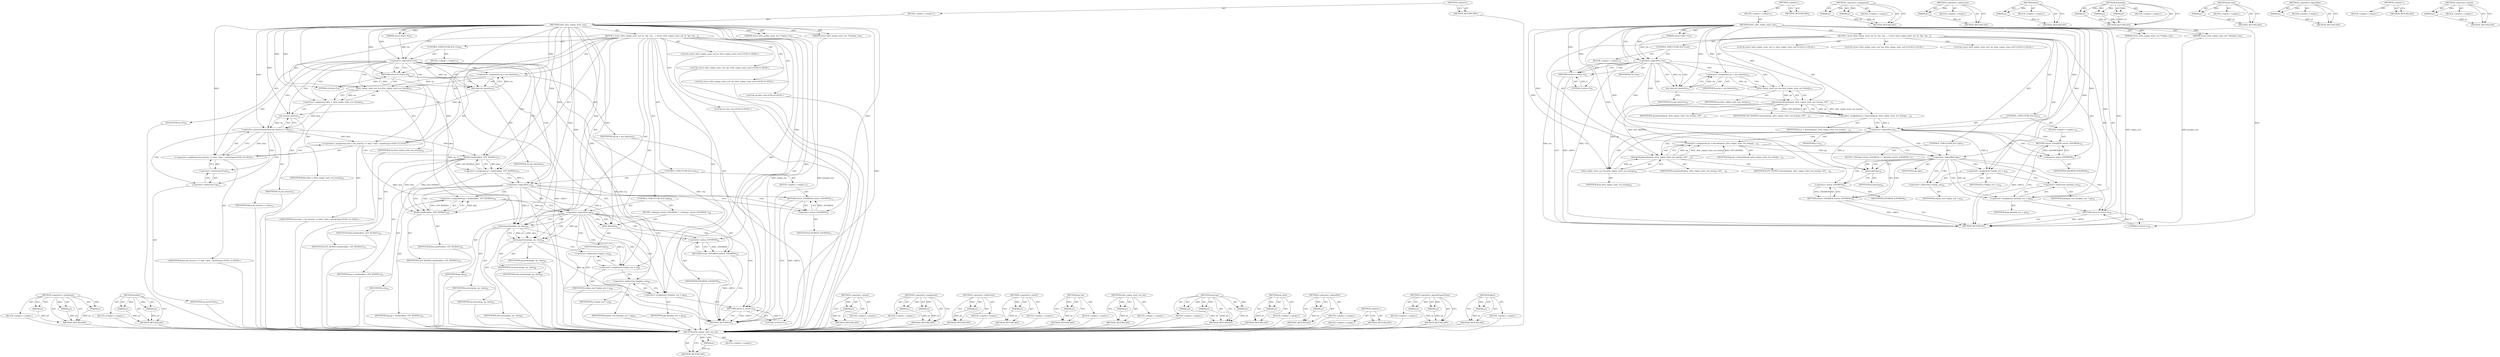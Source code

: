 digraph "kfree" {
vulnerable_108 [label=<(METHOD,xfrm_replay_state_esn_len)>];
vulnerable_109 [label=<(PARAM,p1)>];
vulnerable_110 [label=<(BLOCK,&lt;empty&gt;,&lt;empty&gt;)>];
vulnerable_111 [label=<(METHOD_RETURN,ANY)>];
vulnerable_6 [label=<(METHOD,&lt;global&gt;)<SUB>1</SUB>>];
vulnerable_7 [label=<(BLOCK,&lt;empty&gt;,&lt;empty&gt;)<SUB>1</SUB>>];
vulnerable_8 [label=<(METHOD,xfrm_alloc_replay_state_esn)<SUB>1</SUB>>];
vulnerable_9 [label=<(PARAM,struct xfrm_replay_state_esn **replay_esn)<SUB>1</SUB>>];
vulnerable_10 [label=<(PARAM,struct xfrm_replay_state_esn **preplay_esn)<SUB>2</SUB>>];
vulnerable_11 [label=<(PARAM,struct nlattr *rta)<SUB>3</SUB>>];
vulnerable_12 [label=<(BLOCK,{
 	struct xfrm_replay_state_esn *p, *pp, *up;
...,{
 	struct xfrm_replay_state_esn *p, *pp, *up;
...)<SUB>4</SUB>>];
vulnerable_13 [label="<(LOCAL,struct xfrm_replay_state_esn* p: xfrm_replay_state_esn*)<SUB>5</SUB>>"];
vulnerable_14 [label="<(LOCAL,struct xfrm_replay_state_esn* pp: xfrm_replay_state_esn*)<SUB>5</SUB>>"];
vulnerable_15 [label="<(LOCAL,struct xfrm_replay_state_esn* up: xfrm_replay_state_esn*)<SUB>5</SUB>>"];
vulnerable_16 [label=<(CONTROL_STRUCTURE,IF,if (!rta))<SUB>7</SUB>>];
vulnerable_17 [label=<(&lt;operator&gt;.logicalNot,!rta)<SUB>7</SUB>>];
vulnerable_18 [label=<(IDENTIFIER,rta,!rta)<SUB>7</SUB>>];
vulnerable_19 [label=<(BLOCK,&lt;empty&gt;,&lt;empty&gt;)<SUB>8</SUB>>];
vulnerable_20 [label=<(RETURN,return 0;,return 0;)<SUB>8</SUB>>];
vulnerable_21 [label=<(LITERAL,0,return 0;)<SUB>8</SUB>>];
vulnerable_22 [label=<(&lt;operator&gt;.assignment,up = nla_data(rta))<SUB>10</SUB>>];
vulnerable_23 [label=<(IDENTIFIER,up,up = nla_data(rta))<SUB>10</SUB>>];
vulnerable_24 [label=<(nla_data,nla_data(rta))<SUB>10</SUB>>];
vulnerable_25 [label=<(IDENTIFIER,rta,nla_data(rta))<SUB>10</SUB>>];
vulnerable_26 [label=<(&lt;operator&gt;.assignment,p = kmemdup(up, xfrm_replay_state_esn_len(up), ...)<SUB>12</SUB>>];
vulnerable_27 [label=<(IDENTIFIER,p,p = kmemdup(up, xfrm_replay_state_esn_len(up), ...)<SUB>12</SUB>>];
vulnerable_28 [label=<(kmemdup,kmemdup(up, xfrm_replay_state_esn_len(up), GFP_...)<SUB>12</SUB>>];
vulnerable_29 [label=<(IDENTIFIER,up,kmemdup(up, xfrm_replay_state_esn_len(up), GFP_...)<SUB>12</SUB>>];
vulnerable_30 [label=<(xfrm_replay_state_esn_len,xfrm_replay_state_esn_len(up))<SUB>12</SUB>>];
vulnerable_31 [label=<(IDENTIFIER,up,xfrm_replay_state_esn_len(up))<SUB>12</SUB>>];
vulnerable_32 [label=<(IDENTIFIER,GFP_KERNEL,kmemdup(up, xfrm_replay_state_esn_len(up), GFP_...)<SUB>12</SUB>>];
vulnerable_33 [label=<(CONTROL_STRUCTURE,IF,if (!p))<SUB>13</SUB>>];
vulnerable_34 [label=<(&lt;operator&gt;.logicalNot,!p)<SUB>13</SUB>>];
vulnerable_35 [label=<(IDENTIFIER,p,!p)<SUB>13</SUB>>];
vulnerable_36 [label=<(BLOCK,&lt;empty&gt;,&lt;empty&gt;)<SUB>14</SUB>>];
vulnerable_37 [label=<(RETURN,return -ENOMEM;,return -ENOMEM;)<SUB>14</SUB>>];
vulnerable_38 [label=<(&lt;operator&gt;.minus,-ENOMEM)<SUB>14</SUB>>];
vulnerable_39 [label=<(IDENTIFIER,ENOMEM,-ENOMEM)<SUB>14</SUB>>];
vulnerable_40 [label=<(&lt;operator&gt;.assignment,pp = kmemdup(up, xfrm_replay_state_esn_len(up),...)<SUB>16</SUB>>];
vulnerable_41 [label=<(IDENTIFIER,pp,pp = kmemdup(up, xfrm_replay_state_esn_len(up),...)<SUB>16</SUB>>];
vulnerable_42 [label=<(kmemdup,kmemdup(up, xfrm_replay_state_esn_len(up), GFP_...)<SUB>16</SUB>>];
vulnerable_43 [label=<(IDENTIFIER,up,kmemdup(up, xfrm_replay_state_esn_len(up), GFP_...)<SUB>16</SUB>>];
vulnerable_44 [label=<(xfrm_replay_state_esn_len,xfrm_replay_state_esn_len(up))<SUB>16</SUB>>];
vulnerable_45 [label=<(IDENTIFIER,up,xfrm_replay_state_esn_len(up))<SUB>16</SUB>>];
vulnerable_46 [label=<(IDENTIFIER,GFP_KERNEL,kmemdup(up, xfrm_replay_state_esn_len(up), GFP_...)<SUB>16</SUB>>];
vulnerable_47 [label=<(CONTROL_STRUCTURE,IF,if (!pp))<SUB>17</SUB>>];
vulnerable_48 [label=<(&lt;operator&gt;.logicalNot,!pp)<SUB>17</SUB>>];
vulnerable_49 [label=<(IDENTIFIER,pp,!pp)<SUB>17</SUB>>];
vulnerable_50 [label=<(BLOCK,{
 		kfree(p);
 		return -ENOMEM;
 	},{
 		kfree(p);
 		return -ENOMEM;
 	})<SUB>17</SUB>>];
vulnerable_51 [label=<(kfree,kfree(p))<SUB>18</SUB>>];
vulnerable_52 [label=<(IDENTIFIER,p,kfree(p))<SUB>18</SUB>>];
vulnerable_53 [label=<(RETURN,return -ENOMEM;,return -ENOMEM;)<SUB>19</SUB>>];
vulnerable_54 [label=<(&lt;operator&gt;.minus,-ENOMEM)<SUB>19</SUB>>];
vulnerable_55 [label=<(IDENTIFIER,ENOMEM,-ENOMEM)<SUB>19</SUB>>];
vulnerable_56 [label=<(&lt;operator&gt;.assignment,*replay_esn = p)<SUB>22</SUB>>];
vulnerable_57 [label=<(&lt;operator&gt;.indirection,*replay_esn)<SUB>22</SUB>>];
vulnerable_58 [label=<(IDENTIFIER,replay_esn,*replay_esn = p)<SUB>22</SUB>>];
vulnerable_59 [label=<(IDENTIFIER,p,*replay_esn = p)<SUB>22</SUB>>];
vulnerable_60 [label=<(&lt;operator&gt;.assignment,*preplay_esn = pp)<SUB>23</SUB>>];
vulnerable_61 [label=<(&lt;operator&gt;.indirection,*preplay_esn)<SUB>23</SUB>>];
vulnerable_62 [label=<(IDENTIFIER,preplay_esn,*preplay_esn = pp)<SUB>23</SUB>>];
vulnerable_63 [label=<(IDENTIFIER,pp,*preplay_esn = pp)<SUB>23</SUB>>];
vulnerable_64 [label=<(RETURN,return 0;,return 0;)<SUB>25</SUB>>];
vulnerable_65 [label=<(LITERAL,0,return 0;)<SUB>25</SUB>>];
vulnerable_66 [label=<(METHOD_RETURN,int)<SUB>1</SUB>>];
vulnerable_68 [label=<(METHOD_RETURN,ANY)<SUB>1</SUB>>];
vulnerable_93 [label=<(METHOD,&lt;operator&gt;.assignment)>];
vulnerable_94 [label=<(PARAM,p1)>];
vulnerable_95 [label=<(PARAM,p2)>];
vulnerable_96 [label=<(BLOCK,&lt;empty&gt;,&lt;empty&gt;)>];
vulnerable_97 [label=<(METHOD_RETURN,ANY)>];
vulnerable_120 [label=<(METHOD,&lt;operator&gt;.indirection)>];
vulnerable_121 [label=<(PARAM,p1)>];
vulnerable_122 [label=<(BLOCK,&lt;empty&gt;,&lt;empty&gt;)>];
vulnerable_123 [label=<(METHOD_RETURN,ANY)>];
vulnerable_116 [label=<(METHOD,kfree)>];
vulnerable_117 [label=<(PARAM,p1)>];
vulnerable_118 [label=<(BLOCK,&lt;empty&gt;,&lt;empty&gt;)>];
vulnerable_119 [label=<(METHOD_RETURN,ANY)>];
vulnerable_102 [label=<(METHOD,kmemdup)>];
vulnerable_103 [label=<(PARAM,p1)>];
vulnerable_104 [label=<(PARAM,p2)>];
vulnerable_105 [label=<(PARAM,p3)>];
vulnerable_106 [label=<(BLOCK,&lt;empty&gt;,&lt;empty&gt;)>];
vulnerable_107 [label=<(METHOD_RETURN,ANY)>];
vulnerable_98 [label=<(METHOD,nla_data)>];
vulnerable_99 [label=<(PARAM,p1)>];
vulnerable_100 [label=<(BLOCK,&lt;empty&gt;,&lt;empty&gt;)>];
vulnerable_101 [label=<(METHOD_RETURN,ANY)>];
vulnerable_89 [label=<(METHOD,&lt;operator&gt;.logicalNot)>];
vulnerable_90 [label=<(PARAM,p1)>];
vulnerable_91 [label=<(BLOCK,&lt;empty&gt;,&lt;empty&gt;)>];
vulnerable_92 [label=<(METHOD_RETURN,ANY)>];
vulnerable_83 [label=<(METHOD,&lt;global&gt;)<SUB>1</SUB>>];
vulnerable_84 [label=<(BLOCK,&lt;empty&gt;,&lt;empty&gt;)>];
vulnerable_85 [label=<(METHOD_RETURN,ANY)>];
vulnerable_112 [label=<(METHOD,&lt;operator&gt;.minus)>];
vulnerable_113 [label=<(PARAM,p1)>];
vulnerable_114 [label=<(BLOCK,&lt;empty&gt;,&lt;empty&gt;)>];
vulnerable_115 [label=<(METHOD_RETURN,ANY)>];
fixed_127 [label=<(METHOD,&lt;operator&gt;.conditional)>];
fixed_128 [label=<(PARAM,p1)>];
fixed_129 [label=<(PARAM,p2)>];
fixed_130 [label=<(PARAM,p3)>];
fixed_131 [label=<(BLOCK,&lt;empty&gt;,&lt;empty&gt;)>];
fixed_132 [label=<(METHOD_RETURN,ANY)>];
fixed_150 [label=<(METHOD,kzalloc)>];
fixed_151 [label=<(PARAM,p1)>];
fixed_152 [label=<(PARAM,p2)>];
fixed_153 [label=<(BLOCK,&lt;empty&gt;,&lt;empty&gt;)>];
fixed_154 [label=<(METHOD_RETURN,ANY)>];
fixed_6 [label=<(METHOD,&lt;global&gt;)<SUB>1</SUB>>];
fixed_7 [label=<(BLOCK,&lt;empty&gt;,&lt;empty&gt;)<SUB>1</SUB>>];
fixed_8 [label=<(METHOD,xfrm_alloc_replay_state_esn)<SUB>1</SUB>>];
fixed_9 [label=<(PARAM,struct xfrm_replay_state_esn **replay_esn)<SUB>1</SUB>>];
fixed_10 [label=<(PARAM,struct xfrm_replay_state_esn **preplay_esn)<SUB>2</SUB>>];
fixed_11 [label=<(PARAM,struct nlattr *rta)<SUB>3</SUB>>];
fixed_12 [label=<(BLOCK,{
 	struct xfrm_replay_state_esn *p, *pp, *up;
...,{
 	struct xfrm_replay_state_esn *p, *pp, *up;
...)<SUB>4</SUB>>];
fixed_13 [label="<(LOCAL,struct xfrm_replay_state_esn* p: xfrm_replay_state_esn*)<SUB>5</SUB>>"];
fixed_14 [label="<(LOCAL,struct xfrm_replay_state_esn* pp: xfrm_replay_state_esn*)<SUB>5</SUB>>"];
fixed_15 [label="<(LOCAL,struct xfrm_replay_state_esn* up: xfrm_replay_state_esn*)<SUB>5</SUB>>"];
fixed_16 [label="<(LOCAL,int klen: int)<SUB>6</SUB>>"];
fixed_17 [label="<(LOCAL,int ulen: int)<SUB>6</SUB>>"];
fixed_18 [label=<(CONTROL_STRUCTURE,IF,if (!rta))<SUB>8</SUB>>];
fixed_19 [label=<(&lt;operator&gt;.logicalNot,!rta)<SUB>8</SUB>>];
fixed_20 [label=<(IDENTIFIER,rta,!rta)<SUB>8</SUB>>];
fixed_21 [label=<(BLOCK,&lt;empty&gt;,&lt;empty&gt;)<SUB>9</SUB>>];
fixed_22 [label=<(RETURN,return 0;,return 0;)<SUB>9</SUB>>];
fixed_23 [label=<(LITERAL,0,return 0;)<SUB>9</SUB>>];
fixed_24 [label=<(&lt;operator&gt;.assignment,up = nla_data(rta))<SUB>11</SUB>>];
fixed_25 [label=<(IDENTIFIER,up,up = nla_data(rta))<SUB>11</SUB>>];
fixed_26 [label=<(nla_data,nla_data(rta))<SUB>11</SUB>>];
fixed_27 [label=<(IDENTIFIER,rta,nla_data(rta))<SUB>11</SUB>>];
fixed_28 [label=<(&lt;operator&gt;.assignment,klen = xfrm_replay_state_esn_len(up))<SUB>12</SUB>>];
fixed_29 [label=<(IDENTIFIER,klen,klen = xfrm_replay_state_esn_len(up))<SUB>12</SUB>>];
fixed_30 [label=<(xfrm_replay_state_esn_len,xfrm_replay_state_esn_len(up))<SUB>12</SUB>>];
fixed_31 [label=<(IDENTIFIER,up,xfrm_replay_state_esn_len(up))<SUB>12</SUB>>];
fixed_32 [label="<(&lt;operator&gt;.assignment,ulen = nla_len(rta) &gt;= klen ? klen : sizeof(*up))<SUB>13</SUB>>"];
fixed_33 [label="<(IDENTIFIER,ulen,ulen = nla_len(rta) &gt;= klen ? klen : sizeof(*up))<SUB>13</SUB>>"];
fixed_34 [label="<(&lt;operator&gt;.conditional,nla_len(rta) &gt;= klen ? klen : sizeof(*up))<SUB>13</SUB>>"];
fixed_35 [label=<(&lt;operator&gt;.greaterEqualsThan,nla_len(rta) &gt;= klen)<SUB>13</SUB>>];
fixed_36 [label=<(nla_len,nla_len(rta))<SUB>13</SUB>>];
fixed_37 [label=<(IDENTIFIER,rta,nla_len(rta))<SUB>13</SUB>>];
fixed_38 [label=<(IDENTIFIER,klen,nla_len(rta) &gt;= klen)<SUB>13</SUB>>];
fixed_39 [label="<(IDENTIFIER,klen,nla_len(rta) &gt;= klen ? klen : sizeof(*up))<SUB>13</SUB>>"];
fixed_40 [label=<(&lt;operator&gt;.sizeOf,sizeof(*up))<SUB>13</SUB>>];
fixed_41 [label=<(&lt;operator&gt;.indirection,*up)<SUB>13</SUB>>];
fixed_42 [label=<(IDENTIFIER,up,sizeof(*up))<SUB>13</SUB>>];
fixed_43 [label=<(&lt;operator&gt;.assignment,p = kzalloc(klen, GFP_KERNEL))<SUB>15</SUB>>];
fixed_44 [label=<(IDENTIFIER,p,p = kzalloc(klen, GFP_KERNEL))<SUB>15</SUB>>];
fixed_45 [label=<(kzalloc,kzalloc(klen, GFP_KERNEL))<SUB>15</SUB>>];
fixed_46 [label=<(IDENTIFIER,klen,kzalloc(klen, GFP_KERNEL))<SUB>15</SUB>>];
fixed_47 [label=<(IDENTIFIER,GFP_KERNEL,kzalloc(klen, GFP_KERNEL))<SUB>15</SUB>>];
fixed_48 [label=<(CONTROL_STRUCTURE,IF,if (!p))<SUB>16</SUB>>];
fixed_49 [label=<(&lt;operator&gt;.logicalNot,!p)<SUB>16</SUB>>];
fixed_50 [label=<(IDENTIFIER,p,!p)<SUB>16</SUB>>];
fixed_51 [label=<(BLOCK,&lt;empty&gt;,&lt;empty&gt;)<SUB>17</SUB>>];
fixed_52 [label=<(RETURN,return -ENOMEM;,return -ENOMEM;)<SUB>17</SUB>>];
fixed_53 [label=<(&lt;operator&gt;.minus,-ENOMEM)<SUB>17</SUB>>];
fixed_54 [label=<(IDENTIFIER,ENOMEM,-ENOMEM)<SUB>17</SUB>>];
fixed_55 [label=<(&lt;operator&gt;.assignment,pp = kzalloc(klen, GFP_KERNEL))<SUB>19</SUB>>];
fixed_56 [label=<(IDENTIFIER,pp,pp = kzalloc(klen, GFP_KERNEL))<SUB>19</SUB>>];
fixed_57 [label=<(kzalloc,kzalloc(klen, GFP_KERNEL))<SUB>19</SUB>>];
fixed_58 [label=<(IDENTIFIER,klen,kzalloc(klen, GFP_KERNEL))<SUB>19</SUB>>];
fixed_59 [label=<(IDENTIFIER,GFP_KERNEL,kzalloc(klen, GFP_KERNEL))<SUB>19</SUB>>];
fixed_60 [label=<(CONTROL_STRUCTURE,IF,if (!pp))<SUB>20</SUB>>];
fixed_61 [label=<(&lt;operator&gt;.logicalNot,!pp)<SUB>20</SUB>>];
fixed_62 [label=<(IDENTIFIER,pp,!pp)<SUB>20</SUB>>];
fixed_63 [label=<(BLOCK,{
 		kfree(p);
 		return -ENOMEM;
 	},{
 		kfree(p);
 		return -ENOMEM;
 	})<SUB>20</SUB>>];
fixed_64 [label=<(kfree,kfree(p))<SUB>21</SUB>>];
fixed_65 [label=<(IDENTIFIER,p,kfree(p))<SUB>21</SUB>>];
fixed_66 [label=<(RETURN,return -ENOMEM;,return -ENOMEM;)<SUB>22</SUB>>];
fixed_67 [label=<(&lt;operator&gt;.minus,-ENOMEM)<SUB>22</SUB>>];
fixed_68 [label=<(IDENTIFIER,ENOMEM,-ENOMEM)<SUB>22</SUB>>];
fixed_69 [label=<(memcpy,memcpy(p, up, ulen))<SUB>25</SUB>>];
fixed_70 [label=<(IDENTIFIER,p,memcpy(p, up, ulen))<SUB>25</SUB>>];
fixed_71 [label=<(IDENTIFIER,up,memcpy(p, up, ulen))<SUB>25</SUB>>];
fixed_72 [label=<(IDENTIFIER,ulen,memcpy(p, up, ulen))<SUB>25</SUB>>];
fixed_73 [label=<(memcpy,memcpy(pp, up, ulen))<SUB>26</SUB>>];
fixed_74 [label=<(IDENTIFIER,pp,memcpy(pp, up, ulen))<SUB>26</SUB>>];
fixed_75 [label=<(IDENTIFIER,up,memcpy(pp, up, ulen))<SUB>26</SUB>>];
fixed_76 [label=<(IDENTIFIER,ulen,memcpy(pp, up, ulen))<SUB>26</SUB>>];
fixed_77 [label=<(&lt;operator&gt;.assignment,*replay_esn = p)<SUB>28</SUB>>];
fixed_78 [label=<(&lt;operator&gt;.indirection,*replay_esn)<SUB>28</SUB>>];
fixed_79 [label=<(IDENTIFIER,replay_esn,*replay_esn = p)<SUB>28</SUB>>];
fixed_80 [label=<(IDENTIFIER,p,*replay_esn = p)<SUB>28</SUB>>];
fixed_81 [label=<(&lt;operator&gt;.assignment,*preplay_esn = pp)<SUB>29</SUB>>];
fixed_82 [label=<(&lt;operator&gt;.indirection,*preplay_esn)<SUB>29</SUB>>];
fixed_83 [label=<(IDENTIFIER,preplay_esn,*preplay_esn = pp)<SUB>29</SUB>>];
fixed_84 [label=<(IDENTIFIER,pp,*preplay_esn = pp)<SUB>29</SUB>>];
fixed_85 [label=<(RETURN,return 0;,return 0;)<SUB>31</SUB>>];
fixed_86 [label=<(LITERAL,0,return 0;)<SUB>31</SUB>>];
fixed_87 [label=<(METHOD_RETURN,int)<SUB>1</SUB>>];
fixed_89 [label=<(METHOD_RETURN,ANY)<SUB>1</SUB>>];
fixed_155 [label=<(METHOD,&lt;operator&gt;.minus)>];
fixed_156 [label=<(PARAM,p1)>];
fixed_157 [label=<(BLOCK,&lt;empty&gt;,&lt;empty&gt;)>];
fixed_158 [label=<(METHOD_RETURN,ANY)>];
fixed_114 [label=<(METHOD,&lt;operator&gt;.assignment)>];
fixed_115 [label=<(PARAM,p1)>];
fixed_116 [label=<(PARAM,p2)>];
fixed_117 [label=<(BLOCK,&lt;empty&gt;,&lt;empty&gt;)>];
fixed_118 [label=<(METHOD_RETURN,ANY)>];
fixed_146 [label=<(METHOD,&lt;operator&gt;.indirection)>];
fixed_147 [label=<(PARAM,p1)>];
fixed_148 [label=<(BLOCK,&lt;empty&gt;,&lt;empty&gt;)>];
fixed_149 [label=<(METHOD_RETURN,ANY)>];
fixed_142 [label=<(METHOD,&lt;operator&gt;.sizeOf)>];
fixed_143 [label=<(PARAM,p1)>];
fixed_144 [label=<(BLOCK,&lt;empty&gt;,&lt;empty&gt;)>];
fixed_145 [label=<(METHOD_RETURN,ANY)>];
fixed_138 [label=<(METHOD,nla_len)>];
fixed_139 [label=<(PARAM,p1)>];
fixed_140 [label=<(BLOCK,&lt;empty&gt;,&lt;empty&gt;)>];
fixed_141 [label=<(METHOD_RETURN,ANY)>];
fixed_123 [label=<(METHOD,xfrm_replay_state_esn_len)>];
fixed_124 [label=<(PARAM,p1)>];
fixed_125 [label=<(BLOCK,&lt;empty&gt;,&lt;empty&gt;)>];
fixed_126 [label=<(METHOD_RETURN,ANY)>];
fixed_163 [label=<(METHOD,memcpy)>];
fixed_164 [label=<(PARAM,p1)>];
fixed_165 [label=<(PARAM,p2)>];
fixed_166 [label=<(PARAM,p3)>];
fixed_167 [label=<(BLOCK,&lt;empty&gt;,&lt;empty&gt;)>];
fixed_168 [label=<(METHOD_RETURN,ANY)>];
fixed_119 [label=<(METHOD,nla_data)>];
fixed_120 [label=<(PARAM,p1)>];
fixed_121 [label=<(BLOCK,&lt;empty&gt;,&lt;empty&gt;)>];
fixed_122 [label=<(METHOD_RETURN,ANY)>];
fixed_110 [label=<(METHOD,&lt;operator&gt;.logicalNot)>];
fixed_111 [label=<(PARAM,p1)>];
fixed_112 [label=<(BLOCK,&lt;empty&gt;,&lt;empty&gt;)>];
fixed_113 [label=<(METHOD_RETURN,ANY)>];
fixed_104 [label=<(METHOD,&lt;global&gt;)<SUB>1</SUB>>];
fixed_105 [label=<(BLOCK,&lt;empty&gt;,&lt;empty&gt;)>];
fixed_106 [label=<(METHOD_RETURN,ANY)>];
fixed_133 [label=<(METHOD,&lt;operator&gt;.greaterEqualsThan)>];
fixed_134 [label=<(PARAM,p1)>];
fixed_135 [label=<(PARAM,p2)>];
fixed_136 [label=<(BLOCK,&lt;empty&gt;,&lt;empty&gt;)>];
fixed_137 [label=<(METHOD_RETURN,ANY)>];
fixed_159 [label=<(METHOD,kfree)>];
fixed_160 [label=<(PARAM,p1)>];
fixed_161 [label=<(BLOCK,&lt;empty&gt;,&lt;empty&gt;)>];
fixed_162 [label=<(METHOD_RETURN,ANY)>];
vulnerable_108 -> vulnerable_109  [key=0, label="AST: "];
vulnerable_108 -> vulnerable_109  [key=1, label="DDG: "];
vulnerable_108 -> vulnerable_110  [key=0, label="AST: "];
vulnerable_108 -> vulnerable_111  [key=0, label="AST: "];
vulnerable_108 -> vulnerable_111  [key=1, label="CFG: "];
vulnerable_109 -> vulnerable_111  [key=0, label="DDG: p1"];
vulnerable_6 -> vulnerable_7  [key=0, label="AST: "];
vulnerable_6 -> vulnerable_68  [key=0, label="AST: "];
vulnerable_6 -> vulnerable_68  [key=1, label="CFG: "];
vulnerable_7 -> vulnerable_8  [key=0, label="AST: "];
vulnerable_8 -> vulnerable_9  [key=0, label="AST: "];
vulnerable_8 -> vulnerable_9  [key=1, label="DDG: "];
vulnerable_8 -> vulnerable_10  [key=0, label="AST: "];
vulnerable_8 -> vulnerable_10  [key=1, label="DDG: "];
vulnerable_8 -> vulnerable_11  [key=0, label="AST: "];
vulnerable_8 -> vulnerable_11  [key=1, label="DDG: "];
vulnerable_8 -> vulnerable_12  [key=0, label="AST: "];
vulnerable_8 -> vulnerable_66  [key=0, label="AST: "];
vulnerable_8 -> vulnerable_17  [key=0, label="CFG: "];
vulnerable_8 -> vulnerable_17  [key=1, label="DDG: "];
vulnerable_8 -> vulnerable_56  [key=0, label="DDG: "];
vulnerable_8 -> vulnerable_60  [key=0, label="DDG: "];
vulnerable_8 -> vulnerable_64  [key=0, label="DDG: "];
vulnerable_8 -> vulnerable_65  [key=0, label="DDG: "];
vulnerable_8 -> vulnerable_20  [key=0, label="DDG: "];
vulnerable_8 -> vulnerable_24  [key=0, label="DDG: "];
vulnerable_8 -> vulnerable_28  [key=0, label="DDG: "];
vulnerable_8 -> vulnerable_34  [key=0, label="DDG: "];
vulnerable_8 -> vulnerable_42  [key=0, label="DDG: "];
vulnerable_8 -> vulnerable_48  [key=0, label="DDG: "];
vulnerable_8 -> vulnerable_21  [key=0, label="DDG: "];
vulnerable_8 -> vulnerable_30  [key=0, label="DDG: "];
vulnerable_8 -> vulnerable_44  [key=0, label="DDG: "];
vulnerable_8 -> vulnerable_51  [key=0, label="DDG: "];
vulnerable_8 -> vulnerable_38  [key=0, label="DDG: "];
vulnerable_8 -> vulnerable_54  [key=0, label="DDG: "];
vulnerable_9 -> vulnerable_66  [key=0, label="DDG: replay_esn"];
vulnerable_10 -> vulnerable_66  [key=0, label="DDG: preplay_esn"];
vulnerable_11 -> vulnerable_17  [key=0, label="DDG: rta"];
vulnerable_12 -> vulnerable_13  [key=0, label="AST: "];
vulnerable_12 -> vulnerable_14  [key=0, label="AST: "];
vulnerable_12 -> vulnerable_15  [key=0, label="AST: "];
vulnerable_12 -> vulnerable_16  [key=0, label="AST: "];
vulnerable_12 -> vulnerable_22  [key=0, label="AST: "];
vulnerable_12 -> vulnerable_26  [key=0, label="AST: "];
vulnerable_12 -> vulnerable_33  [key=0, label="AST: "];
vulnerable_12 -> vulnerable_40  [key=0, label="AST: "];
vulnerable_12 -> vulnerable_47  [key=0, label="AST: "];
vulnerable_12 -> vulnerable_56  [key=0, label="AST: "];
vulnerable_12 -> vulnerable_60  [key=0, label="AST: "];
vulnerable_12 -> vulnerable_64  [key=0, label="AST: "];
vulnerable_16 -> vulnerable_17  [key=0, label="AST: "];
vulnerable_16 -> vulnerable_19  [key=0, label="AST: "];
vulnerable_17 -> vulnerable_18  [key=0, label="AST: "];
vulnerable_17 -> vulnerable_20  [key=0, label="CFG: "];
vulnerable_17 -> vulnerable_20  [key=1, label="CDG: "];
vulnerable_17 -> vulnerable_24  [key=0, label="CFG: "];
vulnerable_17 -> vulnerable_24  [key=1, label="DDG: rta"];
vulnerable_17 -> vulnerable_24  [key=2, label="CDG: "];
vulnerable_17 -> vulnerable_66  [key=0, label="DDG: rta"];
vulnerable_17 -> vulnerable_66  [key=1, label="DDG: !rta"];
vulnerable_17 -> vulnerable_30  [key=0, label="CDG: "];
vulnerable_17 -> vulnerable_34  [key=0, label="CDG: "];
vulnerable_17 -> vulnerable_26  [key=0, label="CDG: "];
vulnerable_17 -> vulnerable_28  [key=0, label="CDG: "];
vulnerable_17 -> vulnerable_22  [key=0, label="CDG: "];
vulnerable_19 -> vulnerable_20  [key=0, label="AST: "];
vulnerable_20 -> vulnerable_21  [key=0, label="AST: "];
vulnerable_20 -> vulnerable_66  [key=0, label="CFG: "];
vulnerable_20 -> vulnerable_66  [key=1, label="DDG: &lt;RET&gt;"];
vulnerable_21 -> vulnerable_20  [key=0, label="DDG: 0"];
vulnerable_22 -> vulnerable_23  [key=0, label="AST: "];
vulnerable_22 -> vulnerable_24  [key=0, label="AST: "];
vulnerable_22 -> vulnerable_30  [key=0, label="CFG: "];
vulnerable_22 -> vulnerable_30  [key=1, label="DDG: up"];
vulnerable_24 -> vulnerable_25  [key=0, label="AST: "];
vulnerable_24 -> vulnerable_22  [key=0, label="CFG: "];
vulnerable_24 -> vulnerable_22  [key=1, label="DDG: rta"];
vulnerable_26 -> vulnerable_27  [key=0, label="AST: "];
vulnerable_26 -> vulnerable_28  [key=0, label="AST: "];
vulnerable_26 -> vulnerable_34  [key=0, label="CFG: "];
vulnerable_26 -> vulnerable_34  [key=1, label="DDG: p"];
vulnerable_28 -> vulnerable_29  [key=0, label="AST: "];
vulnerable_28 -> vulnerable_30  [key=0, label="AST: "];
vulnerable_28 -> vulnerable_32  [key=0, label="AST: "];
vulnerable_28 -> vulnerable_26  [key=0, label="CFG: "];
vulnerable_28 -> vulnerable_26  [key=1, label="DDG: up"];
vulnerable_28 -> vulnerable_26  [key=2, label="DDG: xfrm_replay_state_esn_len(up)"];
vulnerable_28 -> vulnerable_26  [key=3, label="DDG: GFP_KERNEL"];
vulnerable_28 -> vulnerable_42  [key=0, label="DDG: GFP_KERNEL"];
vulnerable_28 -> vulnerable_44  [key=0, label="DDG: up"];
vulnerable_30 -> vulnerable_31  [key=0, label="AST: "];
vulnerable_30 -> vulnerable_28  [key=0, label="CFG: "];
vulnerable_30 -> vulnerable_28  [key=1, label="DDG: up"];
vulnerable_33 -> vulnerable_34  [key=0, label="AST: "];
vulnerable_33 -> vulnerable_36  [key=0, label="AST: "];
vulnerable_34 -> vulnerable_35  [key=0, label="AST: "];
vulnerable_34 -> vulnerable_38  [key=0, label="CFG: "];
vulnerable_34 -> vulnerable_38  [key=1, label="CDG: "];
vulnerable_34 -> vulnerable_44  [key=0, label="CFG: "];
vulnerable_34 -> vulnerable_44  [key=1, label="CDG: "];
vulnerable_34 -> vulnerable_56  [key=0, label="DDG: p"];
vulnerable_34 -> vulnerable_51  [key=0, label="DDG: p"];
vulnerable_34 -> vulnerable_48  [key=0, label="CDG: "];
vulnerable_34 -> vulnerable_42  [key=0, label="CDG: "];
vulnerable_34 -> vulnerable_37  [key=0, label="CDG: "];
vulnerable_34 -> vulnerable_40  [key=0, label="CDG: "];
vulnerable_36 -> vulnerable_37  [key=0, label="AST: "];
vulnerable_37 -> vulnerable_38  [key=0, label="AST: "];
vulnerable_37 -> vulnerable_66  [key=0, label="CFG: "];
vulnerable_37 -> vulnerable_66  [key=1, label="DDG: &lt;RET&gt;"];
vulnerable_38 -> vulnerable_39  [key=0, label="AST: "];
vulnerable_38 -> vulnerable_37  [key=0, label="CFG: "];
vulnerable_38 -> vulnerable_37  [key=1, label="DDG: -ENOMEM"];
vulnerable_40 -> vulnerable_41  [key=0, label="AST: "];
vulnerable_40 -> vulnerable_42  [key=0, label="AST: "];
vulnerable_40 -> vulnerable_48  [key=0, label="CFG: "];
vulnerable_40 -> vulnerable_48  [key=1, label="DDG: pp"];
vulnerable_42 -> vulnerable_43  [key=0, label="AST: "];
vulnerable_42 -> vulnerable_44  [key=0, label="AST: "];
vulnerable_42 -> vulnerable_46  [key=0, label="AST: "];
vulnerable_42 -> vulnerable_40  [key=0, label="CFG: "];
vulnerable_42 -> vulnerable_40  [key=1, label="DDG: up"];
vulnerable_42 -> vulnerable_40  [key=2, label="DDG: xfrm_replay_state_esn_len(up)"];
vulnerable_42 -> vulnerable_40  [key=3, label="DDG: GFP_KERNEL"];
vulnerable_44 -> vulnerable_45  [key=0, label="AST: "];
vulnerable_44 -> vulnerable_42  [key=0, label="CFG: "];
vulnerable_44 -> vulnerable_42  [key=1, label="DDG: up"];
vulnerable_47 -> vulnerable_48  [key=0, label="AST: "];
vulnerable_47 -> vulnerable_50  [key=0, label="AST: "];
vulnerable_48 -> vulnerable_49  [key=0, label="AST: "];
vulnerable_48 -> vulnerable_51  [key=0, label="CFG: "];
vulnerable_48 -> vulnerable_51  [key=1, label="CDG: "];
vulnerable_48 -> vulnerable_57  [key=0, label="CFG: "];
vulnerable_48 -> vulnerable_57  [key=1, label="CDG: "];
vulnerable_48 -> vulnerable_60  [key=0, label="DDG: pp"];
vulnerable_48 -> vulnerable_60  [key=1, label="CDG: "];
vulnerable_48 -> vulnerable_61  [key=0, label="CDG: "];
vulnerable_48 -> vulnerable_64  [key=0, label="CDG: "];
vulnerable_48 -> vulnerable_53  [key=0, label="CDG: "];
vulnerable_48 -> vulnerable_56  [key=0, label="CDG: "];
vulnerable_48 -> vulnerable_54  [key=0, label="CDG: "];
vulnerable_50 -> vulnerable_51  [key=0, label="AST: "];
vulnerable_50 -> vulnerable_53  [key=0, label="AST: "];
vulnerable_51 -> vulnerable_52  [key=0, label="AST: "];
vulnerable_51 -> vulnerable_54  [key=0, label="CFG: "];
vulnerable_53 -> vulnerable_54  [key=0, label="AST: "];
vulnerable_53 -> vulnerable_66  [key=0, label="CFG: "];
vulnerable_53 -> vulnerable_66  [key=1, label="DDG: &lt;RET&gt;"];
vulnerable_54 -> vulnerable_55  [key=0, label="AST: "];
vulnerable_54 -> vulnerable_53  [key=0, label="CFG: "];
vulnerable_54 -> vulnerable_53  [key=1, label="DDG: -ENOMEM"];
vulnerable_56 -> vulnerable_57  [key=0, label="AST: "];
vulnerable_56 -> vulnerable_59  [key=0, label="AST: "];
vulnerable_56 -> vulnerable_61  [key=0, label="CFG: "];
vulnerable_57 -> vulnerable_58  [key=0, label="AST: "];
vulnerable_57 -> vulnerable_56  [key=0, label="CFG: "];
vulnerable_60 -> vulnerable_61  [key=0, label="AST: "];
vulnerable_60 -> vulnerable_63  [key=0, label="AST: "];
vulnerable_60 -> vulnerable_64  [key=0, label="CFG: "];
vulnerable_61 -> vulnerable_62  [key=0, label="AST: "];
vulnerable_61 -> vulnerable_60  [key=0, label="CFG: "];
vulnerable_64 -> vulnerable_65  [key=0, label="AST: "];
vulnerable_64 -> vulnerable_66  [key=0, label="CFG: "];
vulnerable_64 -> vulnerable_66  [key=1, label="DDG: &lt;RET&gt;"];
vulnerable_65 -> vulnerable_64  [key=0, label="DDG: 0"];
vulnerable_93 -> vulnerable_94  [key=0, label="AST: "];
vulnerable_93 -> vulnerable_94  [key=1, label="DDG: "];
vulnerable_93 -> vulnerable_96  [key=0, label="AST: "];
vulnerable_93 -> vulnerable_95  [key=0, label="AST: "];
vulnerable_93 -> vulnerable_95  [key=1, label="DDG: "];
vulnerable_93 -> vulnerable_97  [key=0, label="AST: "];
vulnerable_93 -> vulnerable_97  [key=1, label="CFG: "];
vulnerable_94 -> vulnerable_97  [key=0, label="DDG: p1"];
vulnerable_95 -> vulnerable_97  [key=0, label="DDG: p2"];
vulnerable_120 -> vulnerable_121  [key=0, label="AST: "];
vulnerable_120 -> vulnerable_121  [key=1, label="DDG: "];
vulnerable_120 -> vulnerable_122  [key=0, label="AST: "];
vulnerable_120 -> vulnerable_123  [key=0, label="AST: "];
vulnerable_120 -> vulnerable_123  [key=1, label="CFG: "];
vulnerable_121 -> vulnerable_123  [key=0, label="DDG: p1"];
vulnerable_116 -> vulnerable_117  [key=0, label="AST: "];
vulnerable_116 -> vulnerable_117  [key=1, label="DDG: "];
vulnerable_116 -> vulnerable_118  [key=0, label="AST: "];
vulnerable_116 -> vulnerable_119  [key=0, label="AST: "];
vulnerable_116 -> vulnerable_119  [key=1, label="CFG: "];
vulnerable_117 -> vulnerable_119  [key=0, label="DDG: p1"];
vulnerable_102 -> vulnerable_103  [key=0, label="AST: "];
vulnerable_102 -> vulnerable_103  [key=1, label="DDG: "];
vulnerable_102 -> vulnerable_106  [key=0, label="AST: "];
vulnerable_102 -> vulnerable_104  [key=0, label="AST: "];
vulnerable_102 -> vulnerable_104  [key=1, label="DDG: "];
vulnerable_102 -> vulnerable_107  [key=0, label="AST: "];
vulnerable_102 -> vulnerable_107  [key=1, label="CFG: "];
vulnerable_102 -> vulnerable_105  [key=0, label="AST: "];
vulnerable_102 -> vulnerable_105  [key=1, label="DDG: "];
vulnerable_103 -> vulnerable_107  [key=0, label="DDG: p1"];
vulnerable_104 -> vulnerable_107  [key=0, label="DDG: p2"];
vulnerable_105 -> vulnerable_107  [key=0, label="DDG: p3"];
vulnerable_98 -> vulnerable_99  [key=0, label="AST: "];
vulnerable_98 -> vulnerable_99  [key=1, label="DDG: "];
vulnerable_98 -> vulnerable_100  [key=0, label="AST: "];
vulnerable_98 -> vulnerable_101  [key=0, label="AST: "];
vulnerable_98 -> vulnerable_101  [key=1, label="CFG: "];
vulnerable_99 -> vulnerable_101  [key=0, label="DDG: p1"];
vulnerable_89 -> vulnerable_90  [key=0, label="AST: "];
vulnerable_89 -> vulnerable_90  [key=1, label="DDG: "];
vulnerable_89 -> vulnerable_91  [key=0, label="AST: "];
vulnerable_89 -> vulnerable_92  [key=0, label="AST: "];
vulnerable_89 -> vulnerable_92  [key=1, label="CFG: "];
vulnerable_90 -> vulnerable_92  [key=0, label="DDG: p1"];
vulnerable_83 -> vulnerable_84  [key=0, label="AST: "];
vulnerable_83 -> vulnerable_85  [key=0, label="AST: "];
vulnerable_83 -> vulnerable_85  [key=1, label="CFG: "];
vulnerable_112 -> vulnerable_113  [key=0, label="AST: "];
vulnerable_112 -> vulnerable_113  [key=1, label="DDG: "];
vulnerable_112 -> vulnerable_114  [key=0, label="AST: "];
vulnerable_112 -> vulnerable_115  [key=0, label="AST: "];
vulnerable_112 -> vulnerable_115  [key=1, label="CFG: "];
vulnerable_113 -> vulnerable_115  [key=0, label="DDG: p1"];
fixed_127 -> fixed_128  [key=0, label="AST: "];
fixed_127 -> fixed_128  [key=1, label="DDG: "];
fixed_127 -> fixed_131  [key=0, label="AST: "];
fixed_127 -> fixed_129  [key=0, label="AST: "];
fixed_127 -> fixed_129  [key=1, label="DDG: "];
fixed_127 -> fixed_132  [key=0, label="AST: "];
fixed_127 -> fixed_132  [key=1, label="CFG: "];
fixed_127 -> fixed_130  [key=0, label="AST: "];
fixed_127 -> fixed_130  [key=1, label="DDG: "];
fixed_128 -> fixed_132  [key=0, label="DDG: p1"];
fixed_129 -> fixed_132  [key=0, label="DDG: p2"];
fixed_130 -> fixed_132  [key=0, label="DDG: p3"];
fixed_131 -> vulnerable_108  [key=0];
fixed_132 -> vulnerable_108  [key=0];
fixed_150 -> fixed_151  [key=0, label="AST: "];
fixed_150 -> fixed_151  [key=1, label="DDG: "];
fixed_150 -> fixed_153  [key=0, label="AST: "];
fixed_150 -> fixed_152  [key=0, label="AST: "];
fixed_150 -> fixed_152  [key=1, label="DDG: "];
fixed_150 -> fixed_154  [key=0, label="AST: "];
fixed_150 -> fixed_154  [key=1, label="CFG: "];
fixed_151 -> fixed_154  [key=0, label="DDG: p1"];
fixed_152 -> fixed_154  [key=0, label="DDG: p2"];
fixed_153 -> vulnerable_108  [key=0];
fixed_154 -> vulnerable_108  [key=0];
fixed_6 -> fixed_7  [key=0, label="AST: "];
fixed_6 -> fixed_89  [key=0, label="AST: "];
fixed_6 -> fixed_89  [key=1, label="CFG: "];
fixed_7 -> fixed_8  [key=0, label="AST: "];
fixed_8 -> fixed_9  [key=0, label="AST: "];
fixed_8 -> fixed_9  [key=1, label="DDG: "];
fixed_8 -> fixed_10  [key=0, label="AST: "];
fixed_8 -> fixed_10  [key=1, label="DDG: "];
fixed_8 -> fixed_11  [key=0, label="AST: "];
fixed_8 -> fixed_11  [key=1, label="DDG: "];
fixed_8 -> fixed_12  [key=0, label="AST: "];
fixed_8 -> fixed_87  [key=0, label="AST: "];
fixed_8 -> fixed_19  [key=0, label="CFG: "];
fixed_8 -> fixed_19  [key=1, label="DDG: "];
fixed_8 -> fixed_32  [key=0, label="DDG: "];
fixed_8 -> fixed_77  [key=0, label="DDG: "];
fixed_8 -> fixed_81  [key=0, label="DDG: "];
fixed_8 -> fixed_85  [key=0, label="DDG: "];
fixed_8 -> fixed_69  [key=0, label="DDG: "];
fixed_8 -> fixed_73  [key=0, label="DDG: "];
fixed_8 -> fixed_86  [key=0, label="DDG: "];
fixed_8 -> fixed_22  [key=0, label="DDG: "];
fixed_8 -> fixed_26  [key=0, label="DDG: "];
fixed_8 -> fixed_30  [key=0, label="DDG: "];
fixed_8 -> fixed_34  [key=0, label="DDG: "];
fixed_8 -> fixed_45  [key=0, label="DDG: "];
fixed_8 -> fixed_49  [key=0, label="DDG: "];
fixed_8 -> fixed_57  [key=0, label="DDG: "];
fixed_8 -> fixed_61  [key=0, label="DDG: "];
fixed_8 -> fixed_23  [key=0, label="DDG: "];
fixed_8 -> fixed_35  [key=0, label="DDG: "];
fixed_8 -> fixed_64  [key=0, label="DDG: "];
fixed_8 -> fixed_36  [key=0, label="DDG: "];
fixed_8 -> fixed_53  [key=0, label="DDG: "];
fixed_8 -> fixed_67  [key=0, label="DDG: "];
fixed_9 -> fixed_87  [key=0, label="DDG: replay_esn"];
fixed_10 -> fixed_87  [key=0, label="DDG: preplay_esn"];
fixed_11 -> fixed_19  [key=0, label="DDG: rta"];
fixed_12 -> fixed_13  [key=0, label="AST: "];
fixed_12 -> fixed_14  [key=0, label="AST: "];
fixed_12 -> fixed_15  [key=0, label="AST: "];
fixed_12 -> fixed_16  [key=0, label="AST: "];
fixed_12 -> fixed_17  [key=0, label="AST: "];
fixed_12 -> fixed_18  [key=0, label="AST: "];
fixed_12 -> fixed_24  [key=0, label="AST: "];
fixed_12 -> fixed_28  [key=0, label="AST: "];
fixed_12 -> fixed_32  [key=0, label="AST: "];
fixed_12 -> fixed_43  [key=0, label="AST: "];
fixed_12 -> fixed_48  [key=0, label="AST: "];
fixed_12 -> fixed_55  [key=0, label="AST: "];
fixed_12 -> fixed_60  [key=0, label="AST: "];
fixed_12 -> fixed_69  [key=0, label="AST: "];
fixed_12 -> fixed_73  [key=0, label="AST: "];
fixed_12 -> fixed_77  [key=0, label="AST: "];
fixed_12 -> fixed_81  [key=0, label="AST: "];
fixed_12 -> fixed_85  [key=0, label="AST: "];
fixed_13 -> vulnerable_108  [key=0];
fixed_14 -> vulnerable_108  [key=0];
fixed_15 -> vulnerable_108  [key=0];
fixed_16 -> vulnerable_108  [key=0];
fixed_17 -> vulnerable_108  [key=0];
fixed_18 -> fixed_19  [key=0, label="AST: "];
fixed_18 -> fixed_21  [key=0, label="AST: "];
fixed_19 -> fixed_20  [key=0, label="AST: "];
fixed_19 -> fixed_22  [key=0, label="CFG: "];
fixed_19 -> fixed_22  [key=1, label="CDG: "];
fixed_19 -> fixed_26  [key=0, label="CFG: "];
fixed_19 -> fixed_26  [key=1, label="DDG: rta"];
fixed_19 -> fixed_26  [key=2, label="CDG: "];
fixed_19 -> fixed_87  [key=0, label="DDG: rta"];
fixed_19 -> fixed_87  [key=1, label="DDG: !rta"];
fixed_19 -> fixed_30  [key=0, label="CDG: "];
fixed_19 -> fixed_34  [key=0, label="CDG: "];
fixed_19 -> fixed_32  [key=0, label="CDG: "];
fixed_19 -> fixed_49  [key=0, label="CDG: "];
fixed_19 -> fixed_28  [key=0, label="CDG: "];
fixed_19 -> fixed_45  [key=0, label="CDG: "];
fixed_19 -> fixed_35  [key=0, label="CDG: "];
fixed_19 -> fixed_43  [key=0, label="CDG: "];
fixed_19 -> fixed_24  [key=0, label="CDG: "];
fixed_19 -> fixed_36  [key=0, label="CDG: "];
fixed_20 -> vulnerable_108  [key=0];
fixed_21 -> fixed_22  [key=0, label="AST: "];
fixed_22 -> fixed_23  [key=0, label="AST: "];
fixed_22 -> fixed_87  [key=0, label="CFG: "];
fixed_22 -> fixed_87  [key=1, label="DDG: &lt;RET&gt;"];
fixed_23 -> fixed_22  [key=0, label="DDG: 0"];
fixed_24 -> fixed_25  [key=0, label="AST: "];
fixed_24 -> fixed_26  [key=0, label="AST: "];
fixed_24 -> fixed_30  [key=0, label="CFG: "];
fixed_24 -> fixed_30  [key=1, label="DDG: up"];
fixed_25 -> vulnerable_108  [key=0];
fixed_26 -> fixed_27  [key=0, label="AST: "];
fixed_26 -> fixed_24  [key=0, label="CFG: "];
fixed_26 -> fixed_24  [key=1, label="DDG: rta"];
fixed_26 -> fixed_36  [key=0, label="DDG: rta"];
fixed_27 -> vulnerable_108  [key=0];
fixed_28 -> fixed_29  [key=0, label="AST: "];
fixed_28 -> fixed_30  [key=0, label="AST: "];
fixed_28 -> fixed_36  [key=0, label="CFG: "];
fixed_28 -> fixed_35  [key=0, label="DDG: klen"];
fixed_29 -> vulnerable_108  [key=0];
fixed_30 -> fixed_31  [key=0, label="AST: "];
fixed_30 -> fixed_28  [key=0, label="CFG: "];
fixed_30 -> fixed_28  [key=1, label="DDG: up"];
fixed_30 -> fixed_69  [key=0, label="DDG: up"];
fixed_31 -> vulnerable_108  [key=0];
fixed_32 -> fixed_33  [key=0, label="AST: "];
fixed_32 -> fixed_34  [key=0, label="AST: "];
fixed_32 -> fixed_45  [key=0, label="CFG: "];
fixed_32 -> fixed_69  [key=0, label="DDG: ulen"];
fixed_33 -> vulnerable_108  [key=0];
fixed_34 -> fixed_35  [key=0, label="AST: "];
fixed_34 -> fixed_39  [key=0, label="AST: "];
fixed_34 -> fixed_40  [key=0, label="AST: "];
fixed_34 -> fixed_32  [key=0, label="CFG: "];
fixed_35 -> fixed_36  [key=0, label="AST: "];
fixed_35 -> fixed_38  [key=0, label="AST: "];
fixed_35 -> fixed_34  [key=0, label="CFG: "];
fixed_35 -> fixed_34  [key=1, label="DDG: klen"];
fixed_35 -> fixed_41  [key=0, label="CFG: "];
fixed_35 -> fixed_41  [key=1, label="CDG: "];
fixed_35 -> fixed_32  [key=0, label="DDG: klen"];
fixed_35 -> fixed_45  [key=0, label="DDG: klen"];
fixed_35 -> fixed_40  [key=0, label="CDG: "];
fixed_36 -> fixed_37  [key=0, label="AST: "];
fixed_36 -> fixed_35  [key=0, label="CFG: "];
fixed_36 -> fixed_35  [key=1, label="DDG: rta"];
fixed_37 -> vulnerable_108  [key=0];
fixed_38 -> vulnerable_108  [key=0];
fixed_39 -> vulnerable_108  [key=0];
fixed_40 -> fixed_41  [key=0, label="AST: "];
fixed_40 -> fixed_34  [key=0, label="CFG: "];
fixed_41 -> fixed_42  [key=0, label="AST: "];
fixed_41 -> fixed_40  [key=0, label="CFG: "];
fixed_42 -> vulnerable_108  [key=0];
fixed_43 -> fixed_44  [key=0, label="AST: "];
fixed_43 -> fixed_45  [key=0, label="AST: "];
fixed_43 -> fixed_49  [key=0, label="CFG: "];
fixed_43 -> fixed_49  [key=1, label="DDG: p"];
fixed_44 -> vulnerable_108  [key=0];
fixed_45 -> fixed_46  [key=0, label="AST: "];
fixed_45 -> fixed_47  [key=0, label="AST: "];
fixed_45 -> fixed_43  [key=0, label="CFG: "];
fixed_45 -> fixed_43  [key=1, label="DDG: klen"];
fixed_45 -> fixed_43  [key=2, label="DDG: GFP_KERNEL"];
fixed_45 -> fixed_57  [key=0, label="DDG: klen"];
fixed_45 -> fixed_57  [key=1, label="DDG: GFP_KERNEL"];
fixed_46 -> vulnerable_108  [key=0];
fixed_47 -> vulnerable_108  [key=0];
fixed_48 -> fixed_49  [key=0, label="AST: "];
fixed_48 -> fixed_51  [key=0, label="AST: "];
fixed_49 -> fixed_50  [key=0, label="AST: "];
fixed_49 -> fixed_53  [key=0, label="CFG: "];
fixed_49 -> fixed_53  [key=1, label="CDG: "];
fixed_49 -> fixed_57  [key=0, label="CFG: "];
fixed_49 -> fixed_57  [key=1, label="CDG: "];
fixed_49 -> fixed_69  [key=0, label="DDG: p"];
fixed_49 -> fixed_64  [key=0, label="DDG: p"];
fixed_49 -> fixed_52  [key=0, label="CDG: "];
fixed_49 -> fixed_61  [key=0, label="CDG: "];
fixed_49 -> fixed_55  [key=0, label="CDG: "];
fixed_50 -> vulnerable_108  [key=0];
fixed_51 -> fixed_52  [key=0, label="AST: "];
fixed_52 -> fixed_53  [key=0, label="AST: "];
fixed_52 -> fixed_87  [key=0, label="CFG: "];
fixed_52 -> fixed_87  [key=1, label="DDG: &lt;RET&gt;"];
fixed_53 -> fixed_54  [key=0, label="AST: "];
fixed_53 -> fixed_52  [key=0, label="CFG: "];
fixed_53 -> fixed_52  [key=1, label="DDG: -ENOMEM"];
fixed_54 -> vulnerable_108  [key=0];
fixed_55 -> fixed_56  [key=0, label="AST: "];
fixed_55 -> fixed_57  [key=0, label="AST: "];
fixed_55 -> fixed_61  [key=0, label="CFG: "];
fixed_55 -> fixed_61  [key=1, label="DDG: pp"];
fixed_56 -> vulnerable_108  [key=0];
fixed_57 -> fixed_58  [key=0, label="AST: "];
fixed_57 -> fixed_59  [key=0, label="AST: "];
fixed_57 -> fixed_55  [key=0, label="CFG: "];
fixed_57 -> fixed_55  [key=1, label="DDG: klen"];
fixed_57 -> fixed_55  [key=2, label="DDG: GFP_KERNEL"];
fixed_58 -> vulnerable_108  [key=0];
fixed_59 -> vulnerable_108  [key=0];
fixed_60 -> fixed_61  [key=0, label="AST: "];
fixed_60 -> fixed_63  [key=0, label="AST: "];
fixed_61 -> fixed_62  [key=0, label="AST: "];
fixed_61 -> fixed_64  [key=0, label="CFG: "];
fixed_61 -> fixed_64  [key=1, label="CDG: "];
fixed_61 -> fixed_69  [key=0, label="CFG: "];
fixed_61 -> fixed_69  [key=1, label="CDG: "];
fixed_61 -> fixed_73  [key=0, label="DDG: pp"];
fixed_61 -> fixed_73  [key=1, label="CDG: "];
fixed_61 -> fixed_77  [key=0, label="CDG: "];
fixed_61 -> fixed_66  [key=0, label="CDG: "];
fixed_61 -> fixed_81  [key=0, label="CDG: "];
fixed_61 -> fixed_85  [key=0, label="CDG: "];
fixed_61 -> fixed_67  [key=0, label="CDG: "];
fixed_61 -> fixed_82  [key=0, label="CDG: "];
fixed_61 -> fixed_78  [key=0, label="CDG: "];
fixed_62 -> vulnerable_108  [key=0];
fixed_63 -> fixed_64  [key=0, label="AST: "];
fixed_63 -> fixed_66  [key=0, label="AST: "];
fixed_64 -> fixed_65  [key=0, label="AST: "];
fixed_64 -> fixed_67  [key=0, label="CFG: "];
fixed_65 -> vulnerable_108  [key=0];
fixed_66 -> fixed_67  [key=0, label="AST: "];
fixed_66 -> fixed_87  [key=0, label="CFG: "];
fixed_66 -> fixed_87  [key=1, label="DDG: &lt;RET&gt;"];
fixed_67 -> fixed_68  [key=0, label="AST: "];
fixed_67 -> fixed_66  [key=0, label="CFG: "];
fixed_67 -> fixed_66  [key=1, label="DDG: -ENOMEM"];
fixed_68 -> vulnerable_108  [key=0];
fixed_69 -> fixed_70  [key=0, label="AST: "];
fixed_69 -> fixed_71  [key=0, label="AST: "];
fixed_69 -> fixed_72  [key=0, label="AST: "];
fixed_69 -> fixed_73  [key=0, label="CFG: "];
fixed_69 -> fixed_73  [key=1, label="DDG: up"];
fixed_69 -> fixed_73  [key=2, label="DDG: ulen"];
fixed_69 -> fixed_77  [key=0, label="DDG: p"];
fixed_70 -> vulnerable_108  [key=0];
fixed_71 -> vulnerable_108  [key=0];
fixed_72 -> vulnerable_108  [key=0];
fixed_73 -> fixed_74  [key=0, label="AST: "];
fixed_73 -> fixed_75  [key=0, label="AST: "];
fixed_73 -> fixed_76  [key=0, label="AST: "];
fixed_73 -> fixed_78  [key=0, label="CFG: "];
fixed_73 -> fixed_81  [key=0, label="DDG: pp"];
fixed_74 -> vulnerable_108  [key=0];
fixed_75 -> vulnerable_108  [key=0];
fixed_76 -> vulnerable_108  [key=0];
fixed_77 -> fixed_78  [key=0, label="AST: "];
fixed_77 -> fixed_80  [key=0, label="AST: "];
fixed_77 -> fixed_82  [key=0, label="CFG: "];
fixed_78 -> fixed_79  [key=0, label="AST: "];
fixed_78 -> fixed_77  [key=0, label="CFG: "];
fixed_79 -> vulnerable_108  [key=0];
fixed_80 -> vulnerable_108  [key=0];
fixed_81 -> fixed_82  [key=0, label="AST: "];
fixed_81 -> fixed_84  [key=0, label="AST: "];
fixed_81 -> fixed_85  [key=0, label="CFG: "];
fixed_82 -> fixed_83  [key=0, label="AST: "];
fixed_82 -> fixed_81  [key=0, label="CFG: "];
fixed_83 -> vulnerable_108  [key=0];
fixed_84 -> vulnerable_108  [key=0];
fixed_85 -> fixed_86  [key=0, label="AST: "];
fixed_85 -> fixed_87  [key=0, label="CFG: "];
fixed_85 -> fixed_87  [key=1, label="DDG: &lt;RET&gt;"];
fixed_86 -> fixed_85  [key=0, label="DDG: 0"];
fixed_87 -> vulnerable_108  [key=0];
fixed_89 -> vulnerable_108  [key=0];
fixed_155 -> fixed_156  [key=0, label="AST: "];
fixed_155 -> fixed_156  [key=1, label="DDG: "];
fixed_155 -> fixed_157  [key=0, label="AST: "];
fixed_155 -> fixed_158  [key=0, label="AST: "];
fixed_155 -> fixed_158  [key=1, label="CFG: "];
fixed_156 -> fixed_158  [key=0, label="DDG: p1"];
fixed_157 -> vulnerable_108  [key=0];
fixed_158 -> vulnerable_108  [key=0];
fixed_114 -> fixed_115  [key=0, label="AST: "];
fixed_114 -> fixed_115  [key=1, label="DDG: "];
fixed_114 -> fixed_117  [key=0, label="AST: "];
fixed_114 -> fixed_116  [key=0, label="AST: "];
fixed_114 -> fixed_116  [key=1, label="DDG: "];
fixed_114 -> fixed_118  [key=0, label="AST: "];
fixed_114 -> fixed_118  [key=1, label="CFG: "];
fixed_115 -> fixed_118  [key=0, label="DDG: p1"];
fixed_116 -> fixed_118  [key=0, label="DDG: p2"];
fixed_117 -> vulnerable_108  [key=0];
fixed_118 -> vulnerable_108  [key=0];
fixed_146 -> fixed_147  [key=0, label="AST: "];
fixed_146 -> fixed_147  [key=1, label="DDG: "];
fixed_146 -> fixed_148  [key=0, label="AST: "];
fixed_146 -> fixed_149  [key=0, label="AST: "];
fixed_146 -> fixed_149  [key=1, label="CFG: "];
fixed_147 -> fixed_149  [key=0, label="DDG: p1"];
fixed_148 -> vulnerable_108  [key=0];
fixed_149 -> vulnerable_108  [key=0];
fixed_142 -> fixed_143  [key=0, label="AST: "];
fixed_142 -> fixed_143  [key=1, label="DDG: "];
fixed_142 -> fixed_144  [key=0, label="AST: "];
fixed_142 -> fixed_145  [key=0, label="AST: "];
fixed_142 -> fixed_145  [key=1, label="CFG: "];
fixed_143 -> fixed_145  [key=0, label="DDG: p1"];
fixed_144 -> vulnerable_108  [key=0];
fixed_145 -> vulnerable_108  [key=0];
fixed_138 -> fixed_139  [key=0, label="AST: "];
fixed_138 -> fixed_139  [key=1, label="DDG: "];
fixed_138 -> fixed_140  [key=0, label="AST: "];
fixed_138 -> fixed_141  [key=0, label="AST: "];
fixed_138 -> fixed_141  [key=1, label="CFG: "];
fixed_139 -> fixed_141  [key=0, label="DDG: p1"];
fixed_140 -> vulnerable_108  [key=0];
fixed_141 -> vulnerable_108  [key=0];
fixed_123 -> fixed_124  [key=0, label="AST: "];
fixed_123 -> fixed_124  [key=1, label="DDG: "];
fixed_123 -> fixed_125  [key=0, label="AST: "];
fixed_123 -> fixed_126  [key=0, label="AST: "];
fixed_123 -> fixed_126  [key=1, label="CFG: "];
fixed_124 -> fixed_126  [key=0, label="DDG: p1"];
fixed_125 -> vulnerable_108  [key=0];
fixed_126 -> vulnerable_108  [key=0];
fixed_163 -> fixed_164  [key=0, label="AST: "];
fixed_163 -> fixed_164  [key=1, label="DDG: "];
fixed_163 -> fixed_167  [key=0, label="AST: "];
fixed_163 -> fixed_165  [key=0, label="AST: "];
fixed_163 -> fixed_165  [key=1, label="DDG: "];
fixed_163 -> fixed_168  [key=0, label="AST: "];
fixed_163 -> fixed_168  [key=1, label="CFG: "];
fixed_163 -> fixed_166  [key=0, label="AST: "];
fixed_163 -> fixed_166  [key=1, label="DDG: "];
fixed_164 -> fixed_168  [key=0, label="DDG: p1"];
fixed_165 -> fixed_168  [key=0, label="DDG: p2"];
fixed_166 -> fixed_168  [key=0, label="DDG: p3"];
fixed_167 -> vulnerable_108  [key=0];
fixed_168 -> vulnerable_108  [key=0];
fixed_119 -> fixed_120  [key=0, label="AST: "];
fixed_119 -> fixed_120  [key=1, label="DDG: "];
fixed_119 -> fixed_121  [key=0, label="AST: "];
fixed_119 -> fixed_122  [key=0, label="AST: "];
fixed_119 -> fixed_122  [key=1, label="CFG: "];
fixed_120 -> fixed_122  [key=0, label="DDG: p1"];
fixed_121 -> vulnerable_108  [key=0];
fixed_122 -> vulnerable_108  [key=0];
fixed_110 -> fixed_111  [key=0, label="AST: "];
fixed_110 -> fixed_111  [key=1, label="DDG: "];
fixed_110 -> fixed_112  [key=0, label="AST: "];
fixed_110 -> fixed_113  [key=0, label="AST: "];
fixed_110 -> fixed_113  [key=1, label="CFG: "];
fixed_111 -> fixed_113  [key=0, label="DDG: p1"];
fixed_112 -> vulnerable_108  [key=0];
fixed_113 -> vulnerable_108  [key=0];
fixed_104 -> fixed_105  [key=0, label="AST: "];
fixed_104 -> fixed_106  [key=0, label="AST: "];
fixed_104 -> fixed_106  [key=1, label="CFG: "];
fixed_105 -> vulnerable_108  [key=0];
fixed_106 -> vulnerable_108  [key=0];
fixed_133 -> fixed_134  [key=0, label="AST: "];
fixed_133 -> fixed_134  [key=1, label="DDG: "];
fixed_133 -> fixed_136  [key=0, label="AST: "];
fixed_133 -> fixed_135  [key=0, label="AST: "];
fixed_133 -> fixed_135  [key=1, label="DDG: "];
fixed_133 -> fixed_137  [key=0, label="AST: "];
fixed_133 -> fixed_137  [key=1, label="CFG: "];
fixed_134 -> fixed_137  [key=0, label="DDG: p1"];
fixed_135 -> fixed_137  [key=0, label="DDG: p2"];
fixed_136 -> vulnerable_108  [key=0];
fixed_137 -> vulnerable_108  [key=0];
fixed_159 -> fixed_160  [key=0, label="AST: "];
fixed_159 -> fixed_160  [key=1, label="DDG: "];
fixed_159 -> fixed_161  [key=0, label="AST: "];
fixed_159 -> fixed_162  [key=0, label="AST: "];
fixed_159 -> fixed_162  [key=1, label="CFG: "];
fixed_160 -> fixed_162  [key=0, label="DDG: p1"];
fixed_161 -> vulnerable_108  [key=0];
fixed_162 -> vulnerable_108  [key=0];
}
